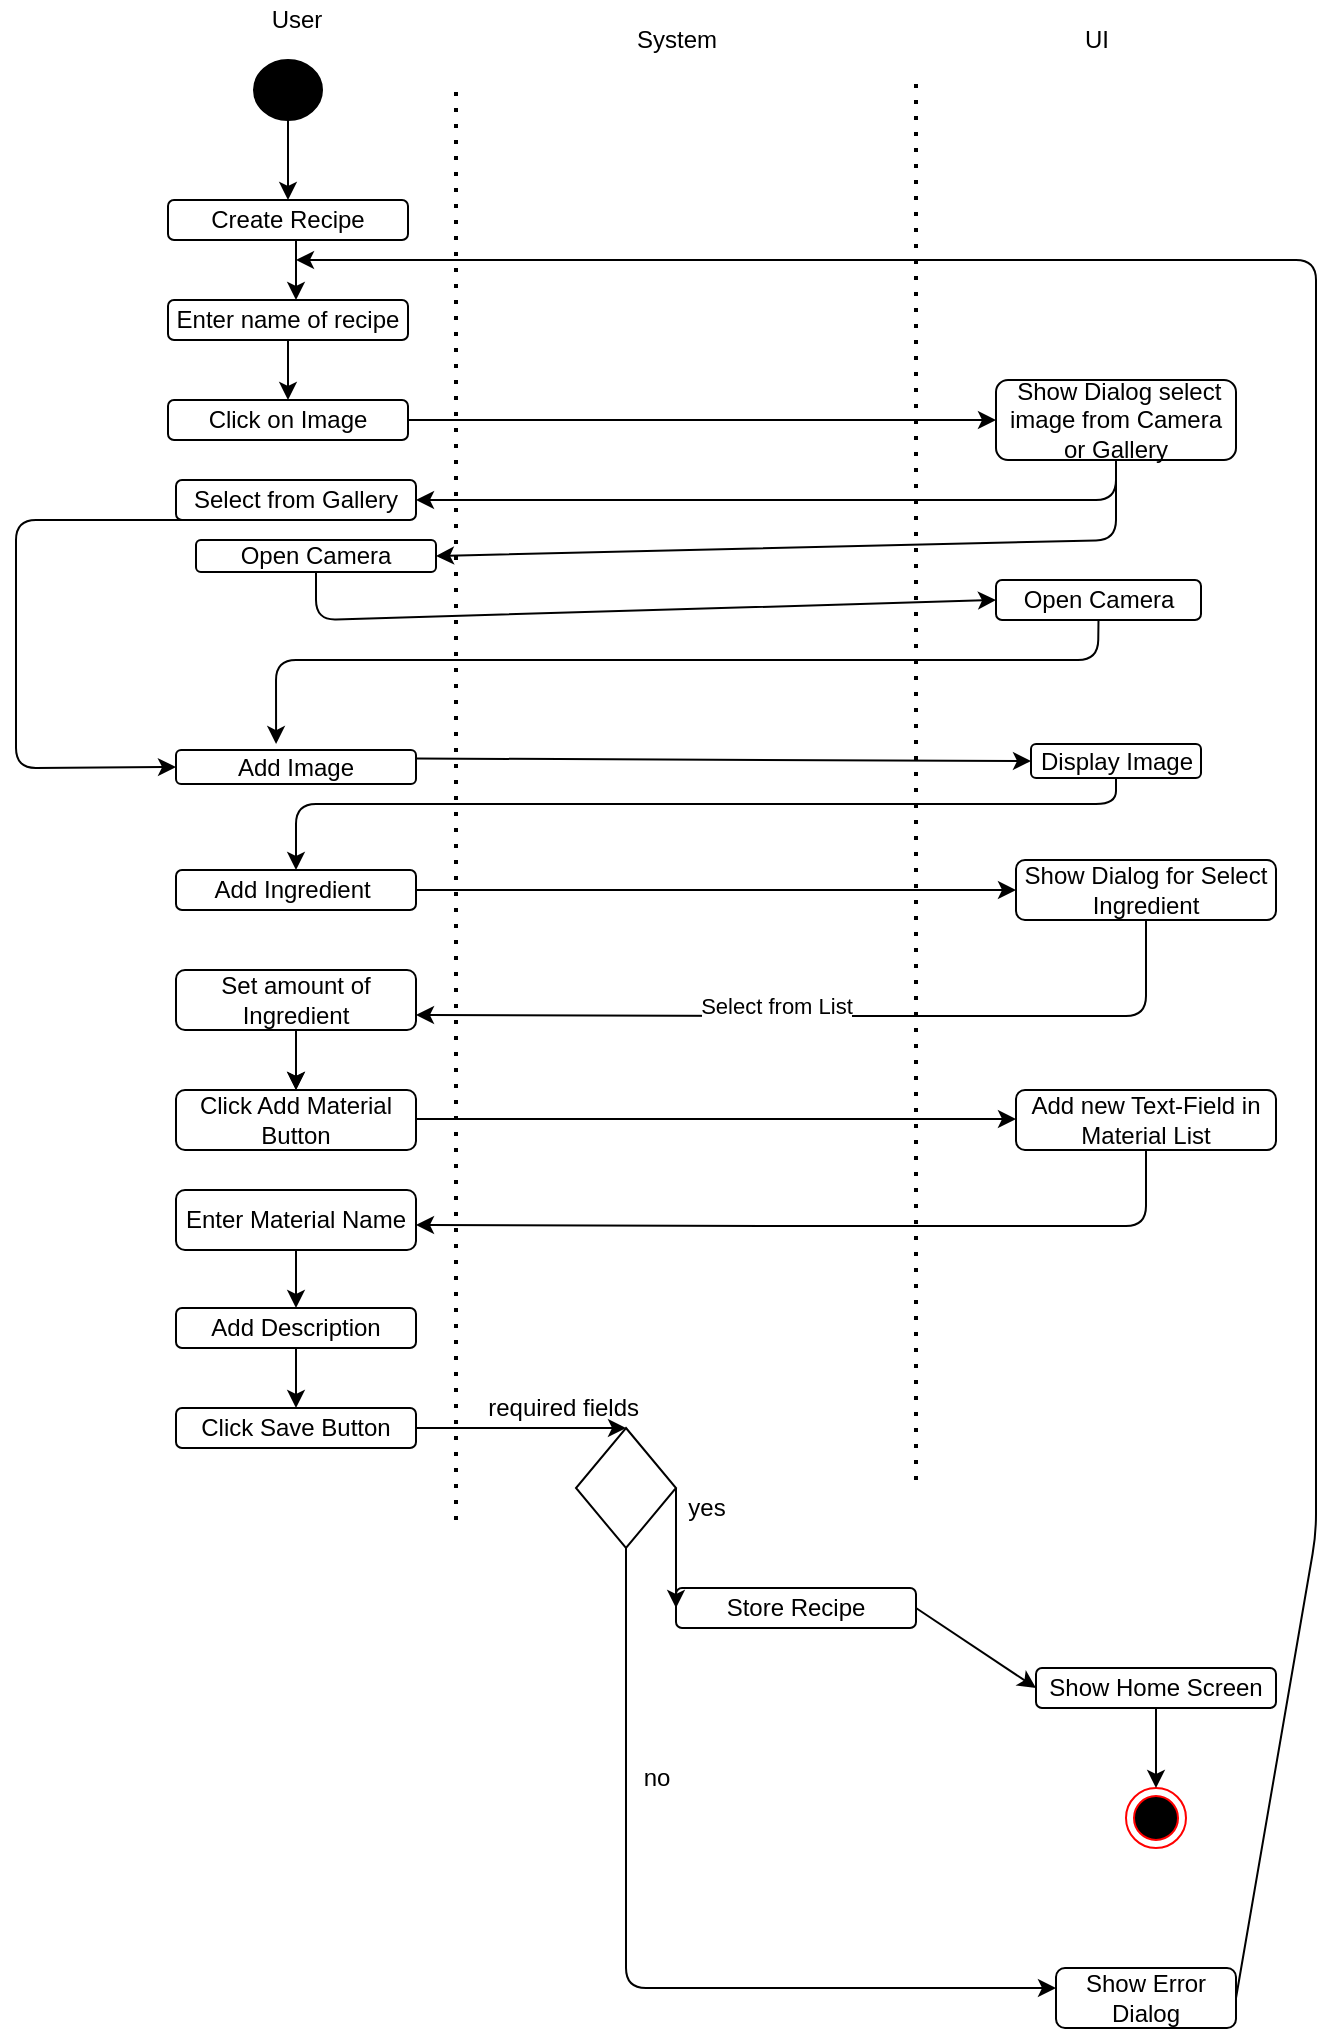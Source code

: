 <mxfile version="13.8.3" type="github">
  <diagram id="FgnCRWxlPdFpiq8BXmdk" name="Page-1">
    <mxGraphModel dx="870" dy="1764" grid="1" gridSize="10" guides="1" tooltips="1" connect="1" arrows="1" fold="1" page="1" pageScale="1" pageWidth="827" pageHeight="1169" math="0" shadow="0">
      <root>
        <mxCell id="0" />
        <mxCell id="1" parent="0" />
        <mxCell id="7nph9EpMlqqTChqG_4Ui-2" value="" style="endArrow=none;dashed=1;html=1;dashPattern=1 3;strokeWidth=2;" parent="1" edge="1">
          <mxGeometry width="50" height="50" relative="1" as="geometry">
            <mxPoint x="400" y="730" as="sourcePoint" />
            <mxPoint x="400" y="10" as="targetPoint" />
          </mxGeometry>
        </mxCell>
        <mxCell id="7nph9EpMlqqTChqG_4Ui-3" value="User" style="text;html=1;align=center;verticalAlign=middle;resizable=0;points=[];autosize=1;" parent="1" vertex="1">
          <mxGeometry x="300" y="-30" width="40" height="20" as="geometry" />
        </mxCell>
        <mxCell id="7nph9EpMlqqTChqG_4Ui-4" value="" style="endArrow=classic;html=1;exitX=0.5;exitY=1;exitDx=0;exitDy=0;exitPerimeter=0;" parent="1" source="7nph9EpMlqqTChqG_4Ui-17" target="7nph9EpMlqqTChqG_4Ui-5" edge="1">
          <mxGeometry width="50" height="50" relative="1" as="geometry">
            <mxPoint x="316" y="40" as="sourcePoint" />
            <mxPoint x="316" y="70" as="targetPoint" />
          </mxGeometry>
        </mxCell>
        <mxCell id="7nph9EpMlqqTChqG_4Ui-5" value="Create Recipe" style="rounded=1;whiteSpace=wrap;html=1;" parent="1" vertex="1">
          <mxGeometry x="256" y="70" width="120" height="20" as="geometry" />
        </mxCell>
        <mxCell id="7nph9EpMlqqTChqG_4Ui-6" value="" style="endArrow=classic;html=1;" parent="1" edge="1">
          <mxGeometry width="50" height="50" relative="1" as="geometry">
            <mxPoint x="320" y="90" as="sourcePoint" />
            <mxPoint x="320" y="120" as="targetPoint" />
          </mxGeometry>
        </mxCell>
        <mxCell id="7nph9EpMlqqTChqG_4Ui-7" value="Enter name of recipe" style="rounded=1;whiteSpace=wrap;html=1;" parent="1" vertex="1">
          <mxGeometry x="256" y="120" width="120" height="20" as="geometry" />
        </mxCell>
        <mxCell id="7nph9EpMlqqTChqG_4Ui-8" value="" style="endArrow=classic;html=1;exitX=0.5;exitY=1;exitDx=0;exitDy=0;" parent="1" source="7nph9EpMlqqTChqG_4Ui-7" edge="1">
          <mxGeometry width="50" height="50" relative="1" as="geometry">
            <mxPoint x="330" y="100" as="sourcePoint" />
            <mxPoint x="316" y="170" as="targetPoint" />
          </mxGeometry>
        </mxCell>
        <mxCell id="7nph9EpMlqqTChqG_4Ui-9" value="Add Ingredient&amp;nbsp;" style="rounded=1;whiteSpace=wrap;html=1;" parent="1" vertex="1">
          <mxGeometry x="260" y="405" width="120" height="20" as="geometry" />
        </mxCell>
        <mxCell id="7nph9EpMlqqTChqG_4Ui-10" value="" style="endArrow=classic;html=1;exitX=0.5;exitY=1;exitDx=0;exitDy=0;entryX=1;entryY=0.75;entryDx=0;entryDy=0;" parent="1" source="7nph9EpMlqqTChqG_4Ui-21" target="7nph9EpMlqqTChqG_4Ui-13" edge="1">
          <mxGeometry width="50" height="50" relative="1" as="geometry">
            <mxPoint x="310" y="525" as="sourcePoint" />
            <mxPoint x="390" y="475" as="targetPoint" />
            <Array as="points">
              <mxPoint x="745" y="478" />
              <mxPoint x="570" y="478" />
            </Array>
          </mxGeometry>
        </mxCell>
        <mxCell id="7nph9EpMlqqTChqG_4Ui-11" value="Select from List" style="edgeLabel;html=1;align=center;verticalAlign=middle;resizable=0;points=[];" parent="7nph9EpMlqqTChqG_4Ui-10" vertex="1" connectable="0">
          <mxGeometry x="0.128" y="-5" relative="1" as="geometry">
            <mxPoint as="offset" />
          </mxGeometry>
        </mxCell>
        <mxCell id="7nph9EpMlqqTChqG_4Ui-12" value="" style="edgeStyle=orthogonalEdgeStyle;rounded=0;orthogonalLoop=1;jettySize=auto;html=1;" parent="1" source="7nph9EpMlqqTChqG_4Ui-13" target="7nph9EpMlqqTChqG_4Ui-15" edge="1">
          <mxGeometry relative="1" as="geometry" />
        </mxCell>
        <mxCell id="7nph9EpMlqqTChqG_4Ui-13" value="Set amount of Ingredient" style="rounded=1;whiteSpace=wrap;html=1;" parent="1" vertex="1">
          <mxGeometry x="260" y="455" width="120" height="30" as="geometry" />
        </mxCell>
        <mxCell id="7nph9EpMlqqTChqG_4Ui-14" value="" style="endArrow=classic;html=1;exitX=0.5;exitY=1;exitDx=0;exitDy=0;" parent="1" source="7nph9EpMlqqTChqG_4Ui-13" edge="1">
          <mxGeometry width="50" height="50" relative="1" as="geometry">
            <mxPoint x="330" y="435" as="sourcePoint" />
            <mxPoint x="320" y="515" as="targetPoint" />
          </mxGeometry>
        </mxCell>
        <mxCell id="7nph9EpMlqqTChqG_4Ui-15" value="Click Add Material Button" style="rounded=1;whiteSpace=wrap;html=1;" parent="1" vertex="1">
          <mxGeometry x="260" y="515" width="120" height="30" as="geometry" />
        </mxCell>
        <mxCell id="7nph9EpMlqqTChqG_4Ui-16" value="Store Recipe" style="rounded=1;whiteSpace=wrap;html=1;" parent="1" vertex="1">
          <mxGeometry x="510" y="764" width="120" height="20" as="geometry" />
        </mxCell>
        <mxCell id="7nph9EpMlqqTChqG_4Ui-17" value="" style="verticalLabelPosition=bottom;verticalAlign=top;html=1;shape=mxgraph.flowchart.on-page_reference;fillColor=#000000;" parent="1" vertex="1">
          <mxGeometry x="299" width="34" height="30" as="geometry" />
        </mxCell>
        <mxCell id="7nph9EpMlqqTChqG_4Ui-18" value="System" style="text;html=1;align=center;verticalAlign=middle;resizable=0;points=[];autosize=1;" parent="1" vertex="1">
          <mxGeometry x="480" y="-20" width="60" height="20" as="geometry" />
        </mxCell>
        <mxCell id="7nph9EpMlqqTChqG_4Ui-19" value="" style="endArrow=none;dashed=1;html=1;dashPattern=1 3;strokeWidth=2;" parent="1" edge="1">
          <mxGeometry width="50" height="50" relative="1" as="geometry">
            <mxPoint x="630" y="710" as="sourcePoint" />
            <mxPoint x="630" y="10" as="targetPoint" />
          </mxGeometry>
        </mxCell>
        <mxCell id="7nph9EpMlqqTChqG_4Ui-20" value="UI" style="text;html=1;align=center;verticalAlign=middle;resizable=0;points=[];autosize=1;" parent="1" vertex="1">
          <mxGeometry x="705" y="-20" width="30" height="20" as="geometry" />
        </mxCell>
        <mxCell id="7nph9EpMlqqTChqG_4Ui-21" value="Show Dialog for Select Ingredient" style="rounded=1;whiteSpace=wrap;html=1;" parent="1" vertex="1">
          <mxGeometry x="680" y="400" width="130" height="30" as="geometry" />
        </mxCell>
        <mxCell id="7nph9EpMlqqTChqG_4Ui-22" value="" style="endArrow=classic;html=1;exitX=1;exitY=0.5;exitDx=0;exitDy=0;" parent="1" source="7nph9EpMlqqTChqG_4Ui-9" edge="1">
          <mxGeometry width="50" height="50" relative="1" as="geometry">
            <mxPoint x="430" y="425" as="sourcePoint" />
            <mxPoint x="680" y="415" as="targetPoint" />
          </mxGeometry>
        </mxCell>
        <mxCell id="7nph9EpMlqqTChqG_4Ui-23" value="Add Description" style="rounded=1;whiteSpace=wrap;html=1;" parent="1" vertex="1">
          <mxGeometry x="260" y="624" width="120" height="20" as="geometry" />
        </mxCell>
        <mxCell id="7nph9EpMlqqTChqG_4Ui-24" value="" style="endArrow=classic;html=1;exitX=1;exitY=0.5;exitDx=0;exitDy=0;entryX=0;entryY=0.5;entryDx=0;entryDy=0;" parent="1" source="7nph9EpMlqqTChqG_4Ui-16" target="7nph9EpMlqqTChqG_4Ui-25" edge="1">
          <mxGeometry width="50" height="50" relative="1" as="geometry">
            <mxPoint x="330" y="594" as="sourcePoint" />
            <mxPoint x="690" y="634" as="targetPoint" />
          </mxGeometry>
        </mxCell>
        <mxCell id="7nph9EpMlqqTChqG_4Ui-25" value="Show Home Screen" style="rounded=1;whiteSpace=wrap;html=1;" parent="1" vertex="1">
          <mxGeometry x="690" y="804" width="120" height="20" as="geometry" />
        </mxCell>
        <mxCell id="7nph9EpMlqqTChqG_4Ui-26" value="" style="ellipse;html=1;shape=endState;fillColor=#000000;strokeColor=#ff0000;" parent="1" vertex="1">
          <mxGeometry x="735" y="864" width="30" height="30" as="geometry" />
        </mxCell>
        <mxCell id="7nph9EpMlqqTChqG_4Ui-27" value="" style="endArrow=classic;html=1;exitX=0.5;exitY=1;exitDx=0;exitDy=0;entryX=0.5;entryY=0;entryDx=0;entryDy=0;" parent="1" source="7nph9EpMlqqTChqG_4Ui-25" target="7nph9EpMlqqTChqG_4Ui-26" edge="1">
          <mxGeometry width="50" height="50" relative="1" as="geometry">
            <mxPoint x="390" y="554" as="sourcePoint" />
            <mxPoint x="440" y="504" as="targetPoint" />
          </mxGeometry>
        </mxCell>
        <mxCell id="7nph9EpMlqqTChqG_4Ui-28" value="" style="rhombus;whiteSpace=wrap;html=1;fillColor=#FFFFFF;" parent="1" vertex="1">
          <mxGeometry x="460" y="684" width="50" height="60" as="geometry" />
        </mxCell>
        <mxCell id="7nph9EpMlqqTChqG_4Ui-29" value="Click Save Button" style="rounded=1;whiteSpace=wrap;html=1;" parent="1" vertex="1">
          <mxGeometry x="260" y="674" width="120" height="20" as="geometry" />
        </mxCell>
        <mxCell id="7nph9EpMlqqTChqG_4Ui-30" value="" style="endArrow=classic;html=1;exitX=0.5;exitY=1;exitDx=0;exitDy=0;entryX=0.5;entryY=0;entryDx=0;entryDy=0;" parent="1" source="7nph9EpMlqqTChqG_4Ui-23" target="7nph9EpMlqqTChqG_4Ui-29" edge="1">
          <mxGeometry width="50" height="50" relative="1" as="geometry">
            <mxPoint x="390" y="684" as="sourcePoint" />
            <mxPoint x="440" y="634" as="targetPoint" />
          </mxGeometry>
        </mxCell>
        <mxCell id="7nph9EpMlqqTChqG_4Ui-31" value="" style="endArrow=classic;html=1;exitX=1;exitY=0.5;exitDx=0;exitDy=0;entryX=0.5;entryY=0;entryDx=0;entryDy=0;" parent="1" source="7nph9EpMlqqTChqG_4Ui-29" target="7nph9EpMlqqTChqG_4Ui-28" edge="1">
          <mxGeometry width="50" height="50" relative="1" as="geometry">
            <mxPoint x="390" y="684" as="sourcePoint" />
            <mxPoint x="440" y="634" as="targetPoint" />
          </mxGeometry>
        </mxCell>
        <mxCell id="7nph9EpMlqqTChqG_4Ui-32" value="" style="endArrow=classic;html=1;exitX=1;exitY=0.5;exitDx=0;exitDy=0;entryX=0;entryY=0.5;entryDx=0;entryDy=0;" parent="1" source="7nph9EpMlqqTChqG_4Ui-28" target="7nph9EpMlqqTChqG_4Ui-16" edge="1">
          <mxGeometry width="50" height="50" relative="1" as="geometry">
            <mxPoint x="550" y="764" as="sourcePoint" />
            <mxPoint x="540" y="714" as="targetPoint" />
            <Array as="points">
              <mxPoint x="510" y="714" />
            </Array>
          </mxGeometry>
        </mxCell>
        <mxCell id="7nph9EpMlqqTChqG_4Ui-33" value="required fields&amp;nbsp;" style="text;html=1;align=center;verticalAlign=middle;resizable=0;points=[];autosize=1;" parent="1" vertex="1">
          <mxGeometry x="410" y="664" width="90" height="20" as="geometry" />
        </mxCell>
        <mxCell id="7nph9EpMlqqTChqG_4Ui-34" value="yes" style="text;html=1;align=center;verticalAlign=middle;resizable=0;points=[];autosize=1;" parent="1" vertex="1">
          <mxGeometry x="510" y="714" width="30" height="20" as="geometry" />
        </mxCell>
        <mxCell id="7nph9EpMlqqTChqG_4Ui-35" value="" style="endArrow=classic;html=1;exitX=0.5;exitY=1;exitDx=0;exitDy=0;" parent="1" source="7nph9EpMlqqTChqG_4Ui-28" edge="1">
          <mxGeometry width="50" height="50" relative="1" as="geometry">
            <mxPoint x="500" y="954" as="sourcePoint" />
            <mxPoint x="700" y="964" as="targetPoint" />
            <Array as="points">
              <mxPoint x="485" y="964" />
            </Array>
          </mxGeometry>
        </mxCell>
        <mxCell id="7nph9EpMlqqTChqG_4Ui-36" value="Show Error Dialog" style="rounded=1;whiteSpace=wrap;html=1;fillColor=#FFFFFF;" parent="1" vertex="1">
          <mxGeometry x="700" y="954" width="90" height="30" as="geometry" />
        </mxCell>
        <mxCell id="7nph9EpMlqqTChqG_4Ui-37" value="no" style="text;html=1;align=center;verticalAlign=middle;resizable=0;points=[];autosize=1;" parent="1" vertex="1">
          <mxGeometry x="485" y="849" width="30" height="20" as="geometry" />
        </mxCell>
        <mxCell id="7nph9EpMlqqTChqG_4Ui-38" value="" style="endArrow=classic;html=1;exitX=1;exitY=0.5;exitDx=0;exitDy=0;" parent="1" edge="1">
          <mxGeometry width="50" height="50" relative="1" as="geometry">
            <mxPoint x="380" y="529.5" as="sourcePoint" />
            <mxPoint x="680" y="529.5" as="targetPoint" />
          </mxGeometry>
        </mxCell>
        <mxCell id="7nph9EpMlqqTChqG_4Ui-39" value="Add new Text-Field in Material List" style="rounded=1;whiteSpace=wrap;html=1;" parent="1" vertex="1">
          <mxGeometry x="680" y="515" width="130" height="30" as="geometry" />
        </mxCell>
        <mxCell id="7nph9EpMlqqTChqG_4Ui-40" value="Enter Material Name" style="rounded=1;whiteSpace=wrap;html=1;" parent="1" vertex="1">
          <mxGeometry x="260" y="565" width="120" height="30" as="geometry" />
        </mxCell>
        <mxCell id="7nph9EpMlqqTChqG_4Ui-41" value="" style="endArrow=classic;html=1;exitX=0.5;exitY=1;exitDx=0;exitDy=0;entryX=0.5;entryY=0;entryDx=0;entryDy=0;" parent="1" source="7nph9EpMlqqTChqG_4Ui-40" target="7nph9EpMlqqTChqG_4Ui-23" edge="1">
          <mxGeometry width="50" height="50" relative="1" as="geometry">
            <mxPoint x="330" y="495" as="sourcePoint" />
            <mxPoint x="330" y="525" as="targetPoint" />
          </mxGeometry>
        </mxCell>
        <mxCell id="7nph9EpMlqqTChqG_4Ui-42" value="" style="endArrow=classic;html=1;entryX=1;entryY=0.75;entryDx=0;entryDy=0;exitX=0.5;exitY=1;exitDx=0;exitDy=0;" parent="1" source="7nph9EpMlqqTChqG_4Ui-39" edge="1">
          <mxGeometry width="50" height="50" relative="1" as="geometry">
            <mxPoint x="745" y="555" as="sourcePoint" />
            <mxPoint x="380" y="582.5" as="targetPoint" />
            <Array as="points">
              <mxPoint x="745" y="583" />
              <mxPoint x="570" y="583" />
            </Array>
          </mxGeometry>
        </mxCell>
        <mxCell id="7nph9EpMlqqTChqG_4Ui-43" value="" style="endArrow=classic;html=1;exitX=1;exitY=0.5;exitDx=0;exitDy=0;" parent="1" source="7nph9EpMlqqTChqG_4Ui-36" edge="1">
          <mxGeometry width="50" height="50" relative="1" as="geometry">
            <mxPoint x="800" y="770" as="sourcePoint" />
            <mxPoint x="320" y="100" as="targetPoint" />
            <Array as="points">
              <mxPoint x="830" y="737" />
              <mxPoint x="830" y="100" />
            </Array>
          </mxGeometry>
        </mxCell>
        <mxCell id="bXE9rmdkoAU53r8AHa47-1" value="Click on Image" style="rounded=1;whiteSpace=wrap;html=1;" parent="1" vertex="1">
          <mxGeometry x="256" y="170" width="120" height="20" as="geometry" />
        </mxCell>
        <mxCell id="bXE9rmdkoAU53r8AHa47-2" value="" style="endArrow=classic;html=1;exitX=1;exitY=0.5;exitDx=0;exitDy=0;" parent="1" source="bXE9rmdkoAU53r8AHa47-1" edge="1">
          <mxGeometry width="50" height="50" relative="1" as="geometry">
            <mxPoint x="420" y="250" as="sourcePoint" />
            <mxPoint x="670" y="180" as="targetPoint" />
          </mxGeometry>
        </mxCell>
        <mxCell id="bXE9rmdkoAU53r8AHa47-3" value="&amp;nbsp;Show Dialog select image from Camera or Gallery" style="rounded=1;whiteSpace=wrap;html=1;" parent="1" vertex="1">
          <mxGeometry x="670" y="160" width="120" height="40" as="geometry" />
        </mxCell>
        <mxCell id="bXE9rmdkoAU53r8AHa47-4" value="Select from Gallery" style="rounded=1;whiteSpace=wrap;html=1;" parent="1" vertex="1">
          <mxGeometry x="260" y="210" width="120" height="20" as="geometry" />
        </mxCell>
        <mxCell id="bXE9rmdkoAU53r8AHa47-5" value="" style="endArrow=classic;html=1;exitX=0.5;exitY=1;exitDx=0;exitDy=0;entryX=1;entryY=0.5;entryDx=0;entryDy=0;" parent="1" source="bXE9rmdkoAU53r8AHa47-3" target="bXE9rmdkoAU53r8AHa47-4" edge="1">
          <mxGeometry width="50" height="50" relative="1" as="geometry">
            <mxPoint x="730" y="270" as="sourcePoint" />
            <mxPoint x="780" y="220" as="targetPoint" />
            <Array as="points">
              <mxPoint x="730" y="220" />
            </Array>
          </mxGeometry>
        </mxCell>
        <mxCell id="bXE9rmdkoAU53r8AHa47-6" value="Open Camera" style="rounded=1;whiteSpace=wrap;html=1;" parent="1" vertex="1">
          <mxGeometry x="270" y="240" width="120" height="16" as="geometry" />
        </mxCell>
        <mxCell id="bXE9rmdkoAU53r8AHa47-7" value="" style="endArrow=classic;html=1;entryX=1;entryY=0.5;entryDx=0;entryDy=0;" parent="1" source="bXE9rmdkoAU53r8AHa47-3" target="bXE9rmdkoAU53r8AHa47-6" edge="1">
          <mxGeometry width="50" height="50" relative="1" as="geometry">
            <mxPoint x="730" y="240" as="sourcePoint" />
            <mxPoint x="730" y="260.711" as="targetPoint" />
            <Array as="points">
              <mxPoint x="730" y="240" />
            </Array>
          </mxGeometry>
        </mxCell>
        <mxCell id="bXE9rmdkoAU53r8AHa47-9" value="" style="endArrow=classic;html=1;exitX=0.5;exitY=1;exitDx=0;exitDy=0;entryX=0;entryY=0.5;entryDx=0;entryDy=0;" parent="1" source="bXE9rmdkoAU53r8AHa47-4" edge="1" target="bXE9rmdkoAU53r8AHa47-8">
          <mxGeometry width="50" height="50" relative="1" as="geometry">
            <mxPoint x="310" y="280" as="sourcePoint" />
            <mxPoint x="260" y="300" as="targetPoint" />
            <Array as="points">
              <mxPoint x="180" y="230" />
              <mxPoint x="180" y="354" />
            </Array>
          </mxGeometry>
        </mxCell>
        <mxCell id="bXE9rmdkoAU53r8AHa47-11" value="Display Image" style="rounded=1;whiteSpace=wrap;html=1;" parent="1" vertex="1">
          <mxGeometry x="687.5" y="342" width="85" height="17" as="geometry" />
        </mxCell>
        <mxCell id="bXE9rmdkoAU53r8AHa47-8" value="Add Image" style="rounded=1;whiteSpace=wrap;html=1;" parent="1" vertex="1">
          <mxGeometry x="260" y="345" width="120" height="17" as="geometry" />
        </mxCell>
        <mxCell id="bXE9rmdkoAU53r8AHa47-15" value="" style="endArrow=classic;html=1;exitX=1;exitY=0.25;exitDx=0;exitDy=0;entryX=0;entryY=0.5;entryDx=0;entryDy=0;" parent="1" source="bXE9rmdkoAU53r8AHa47-8" target="bXE9rmdkoAU53r8AHa47-11" edge="1">
          <mxGeometry width="50" height="50" relative="1" as="geometry">
            <mxPoint x="420" y="322" as="sourcePoint" />
            <mxPoint x="470" y="272" as="targetPoint" />
          </mxGeometry>
        </mxCell>
        <mxCell id="bXE9rmdkoAU53r8AHa47-16" value="" style="endArrow=classic;html=1;exitX=0.5;exitY=1;exitDx=0;exitDy=0;entryX=0.5;entryY=0;entryDx=0;entryDy=0;" parent="1" source="bXE9rmdkoAU53r8AHa47-11" target="7nph9EpMlqqTChqG_4Ui-9" edge="1">
          <mxGeometry width="50" height="50" relative="1" as="geometry">
            <mxPoint x="600" y="432" as="sourcePoint" />
            <mxPoint x="650" y="382" as="targetPoint" />
            <Array as="points">
              <mxPoint x="730" y="372" />
              <mxPoint x="320" y="372" />
            </Array>
          </mxGeometry>
        </mxCell>
        <mxCell id="TWnP6fDyd430U2FId2EP-1" value="" style="endArrow=classic;html=1;exitX=0.5;exitY=1;exitDx=0;exitDy=0;entryX=0;entryY=0.5;entryDx=0;entryDy=0;" edge="1" parent="1" source="bXE9rmdkoAU53r8AHa47-6" target="TWnP6fDyd430U2FId2EP-2">
          <mxGeometry width="50" height="50" relative="1" as="geometry">
            <mxPoint x="420" y="300" as="sourcePoint" />
            <mxPoint x="670" y="260" as="targetPoint" />
            <Array as="points">
              <mxPoint x="330" y="280" />
            </Array>
          </mxGeometry>
        </mxCell>
        <mxCell id="TWnP6fDyd430U2FId2EP-2" value="Open Camera" style="rounded=1;whiteSpace=wrap;html=1;" vertex="1" parent="1">
          <mxGeometry x="670" y="260" width="102.5" height="20" as="geometry" />
        </mxCell>
        <mxCell id="TWnP6fDyd430U2FId2EP-3" value="" style="endArrow=classic;html=1;exitX=0.5;exitY=1;exitDx=0;exitDy=0;entryX=0.417;entryY=-0.176;entryDx=0;entryDy=0;entryPerimeter=0;" edge="1" parent="1" source="TWnP6fDyd430U2FId2EP-2" target="bXE9rmdkoAU53r8AHa47-8">
          <mxGeometry width="50" height="50" relative="1" as="geometry">
            <mxPoint x="630" y="360" as="sourcePoint" />
            <mxPoint x="310" y="290" as="targetPoint" />
            <Array as="points">
              <mxPoint x="721" y="300" />
              <mxPoint x="310" y="300" />
            </Array>
          </mxGeometry>
        </mxCell>
      </root>
    </mxGraphModel>
  </diagram>
</mxfile>
